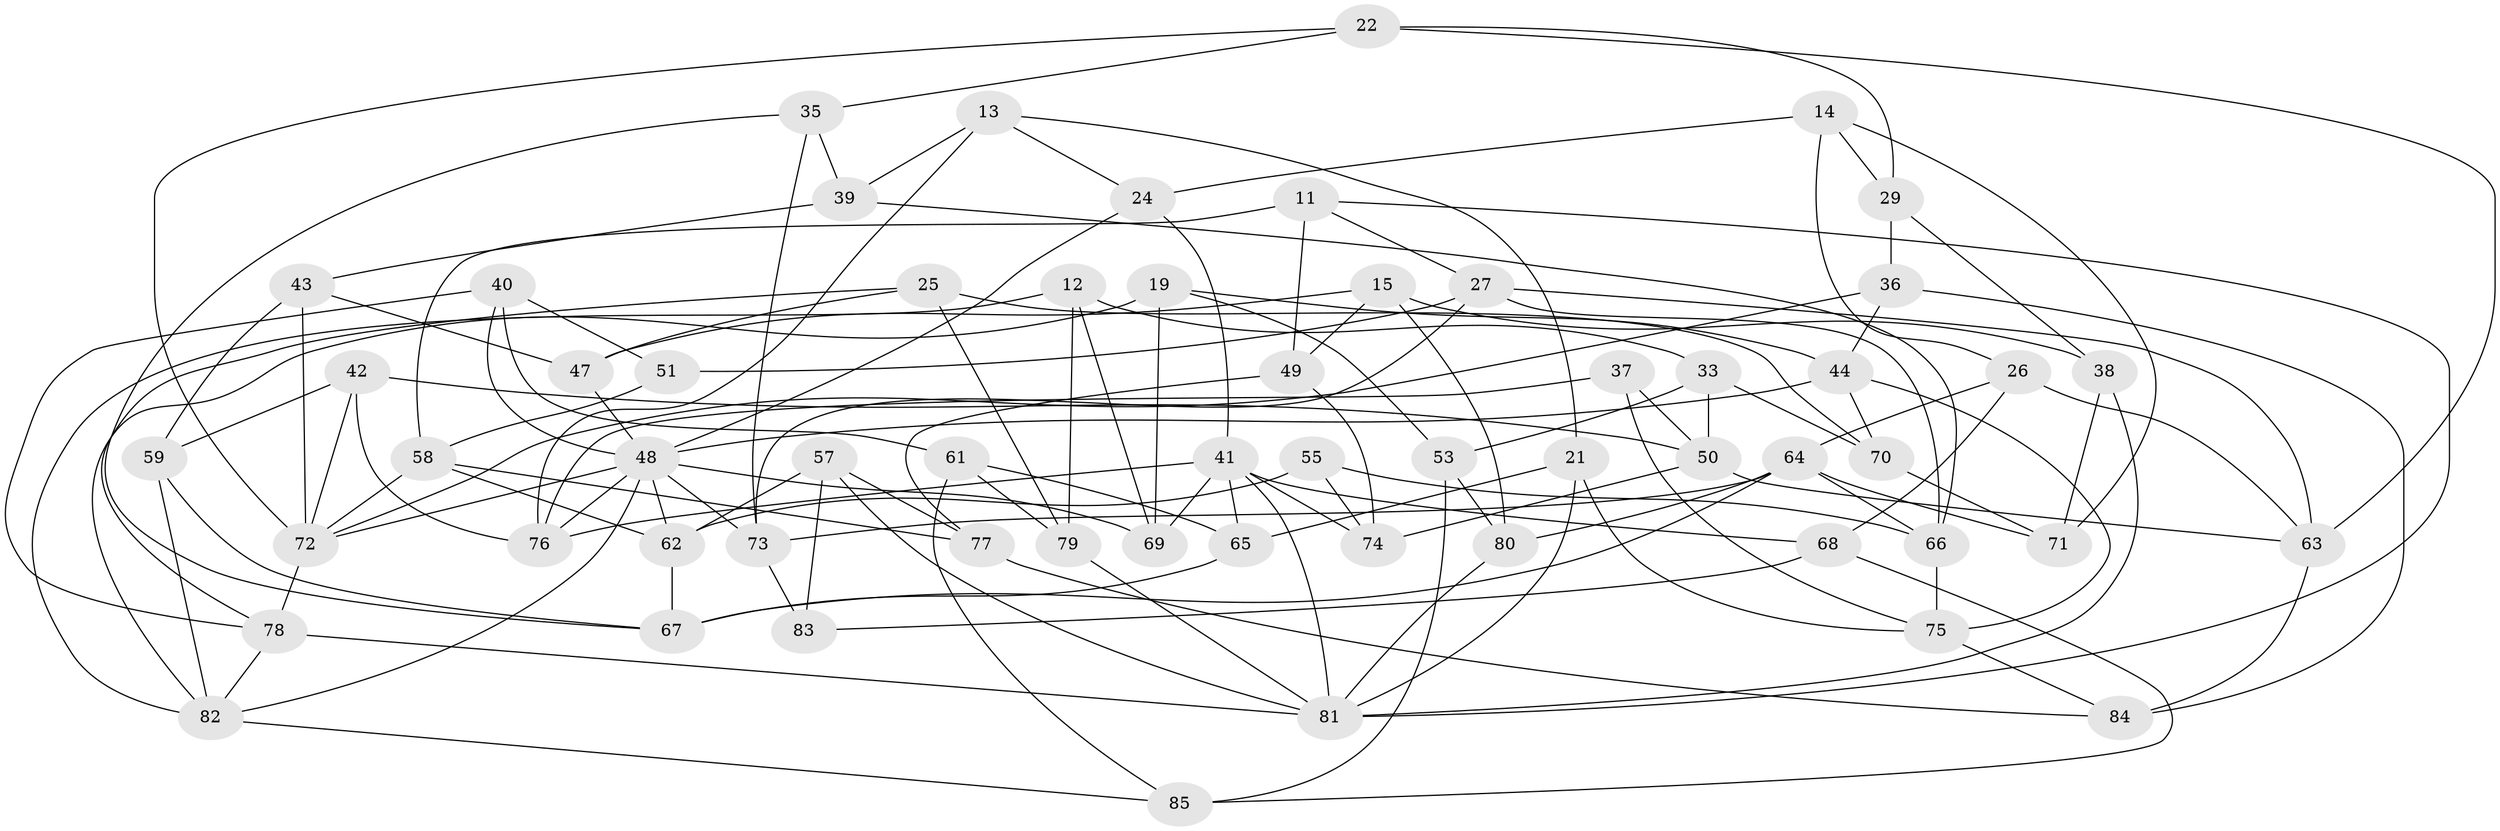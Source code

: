 // original degree distribution, {4: 1.0}
// Generated by graph-tools (version 1.1) at 2025/03/03/04/25 22:03:19]
// undirected, 59 vertices, 132 edges
graph export_dot {
graph [start="1"]
  node [color=gray90,style=filled];
  11;
  12;
  13;
  14;
  15;
  19;
  21;
  22;
  24;
  25;
  26;
  27 [super="+4"];
  29;
  33;
  35;
  36;
  37;
  38;
  39;
  40;
  41 [super="+1+31"];
  42;
  43;
  44 [super="+8"];
  47;
  48 [super="+2+32+6+28"];
  49;
  50 [super="+23"];
  51;
  53;
  55;
  57 [super="+54"];
  58 [super="+45"];
  59;
  61;
  62 [super="+20"];
  63 [super="+60"];
  64 [super="+9"];
  65;
  66 [super="+3"];
  67 [super="+34"];
  68;
  69;
  70;
  71;
  72 [super="+17"];
  73 [super="+56"];
  74;
  75 [super="+46"];
  76 [super="+52"];
  77;
  78 [super="+30"];
  79;
  80;
  81 [super="+16"];
  82 [super="+10"];
  83;
  84;
  85;
  11 -- 27;
  11 -- 49;
  11 -- 58;
  11 -- 81;
  12 -- 82;
  12 -- 69;
  12 -- 79;
  12 -- 33;
  13 -- 21;
  13 -- 39;
  13 -- 24;
  13 -- 76;
  14 -- 29;
  14 -- 71;
  14 -- 24;
  14 -- 26;
  15 -- 47;
  15 -- 49;
  15 -- 80;
  15 -- 38;
  19 -- 69;
  19 -- 44;
  19 -- 53;
  19 -- 82;
  21 -- 81;
  21 -- 65;
  21 -- 75;
  22 -- 72;
  22 -- 29;
  22 -- 35;
  22 -- 63;
  24 -- 41;
  24 -- 48;
  25 -- 47;
  25 -- 79;
  25 -- 78;
  25 -- 70;
  26 -- 68;
  26 -- 63;
  26 -- 64;
  27 -- 66;
  27 -- 51;
  27 -- 63 [weight=2];
  27 -- 73;
  29 -- 38;
  29 -- 36;
  33 -- 53;
  33 -- 70;
  33 -- 50;
  35 -- 39;
  35 -- 67;
  35 -- 73;
  36 -- 84;
  36 -- 72;
  36 -- 44;
  37 -- 50 [weight=2];
  37 -- 76;
  37 -- 75;
  38 -- 71;
  38 -- 81;
  39 -- 43;
  39 -- 66;
  40 -- 51;
  40 -- 61;
  40 -- 48;
  40 -- 78;
  41 -- 68;
  41 -- 65;
  41 -- 74;
  41 -- 69;
  41 -- 76 [weight=2];
  41 -- 81;
  42 -- 59;
  42 -- 50;
  42 -- 76;
  42 -- 72;
  43 -- 59;
  43 -- 47;
  43 -- 72;
  44 -- 70;
  44 -- 48 [weight=2];
  44 -- 75;
  47 -- 48;
  48 -- 69;
  48 -- 62;
  48 -- 73 [weight=2];
  48 -- 72;
  48 -- 76;
  48 -- 82;
  49 -- 74;
  49 -- 77;
  50 -- 74;
  50 -- 63;
  51 -- 58 [weight=2];
  53 -- 80;
  53 -- 85;
  55 -- 74;
  55 -- 62 [weight=2];
  55 -- 66;
  57 -- 62 [weight=2];
  57 -- 83 [weight=2];
  57 -- 77;
  57 -- 81;
  58 -- 62;
  58 -- 77;
  58 -- 72;
  59 -- 67;
  59 -- 82;
  61 -- 79;
  61 -- 85;
  61 -- 65;
  62 -- 67 [weight=2];
  63 -- 84;
  64 -- 66;
  64 -- 73;
  64 -- 80;
  64 -- 67;
  64 -- 71;
  65 -- 67;
  66 -- 75 [weight=2];
  68 -- 85;
  68 -- 83;
  70 -- 71;
  72 -- 78 [weight=2];
  73 -- 83;
  75 -- 84;
  77 -- 84;
  78 -- 81;
  78 -- 82;
  79 -- 81;
  80 -- 81;
  82 -- 85;
}

